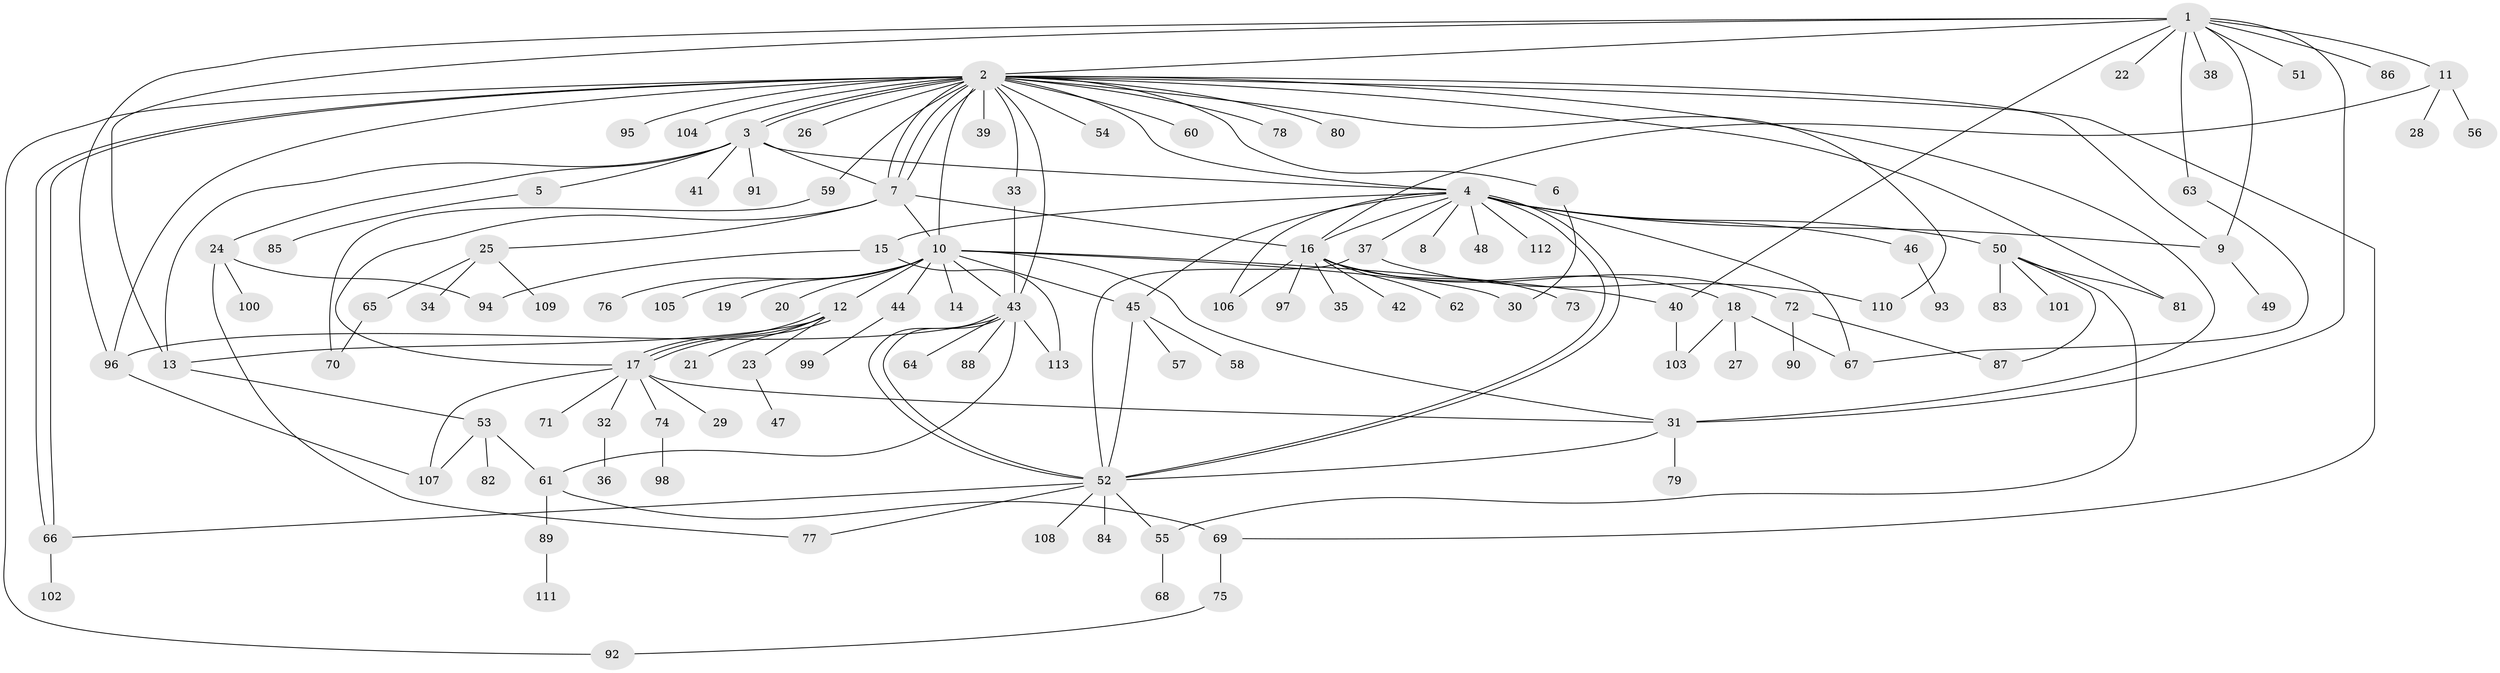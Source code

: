 // Generated by graph-tools (version 1.1) at 2025/49/03/09/25 03:49:49]
// undirected, 113 vertices, 162 edges
graph export_dot {
graph [start="1"]
  node [color=gray90,style=filled];
  1;
  2;
  3;
  4;
  5;
  6;
  7;
  8;
  9;
  10;
  11;
  12;
  13;
  14;
  15;
  16;
  17;
  18;
  19;
  20;
  21;
  22;
  23;
  24;
  25;
  26;
  27;
  28;
  29;
  30;
  31;
  32;
  33;
  34;
  35;
  36;
  37;
  38;
  39;
  40;
  41;
  42;
  43;
  44;
  45;
  46;
  47;
  48;
  49;
  50;
  51;
  52;
  53;
  54;
  55;
  56;
  57;
  58;
  59;
  60;
  61;
  62;
  63;
  64;
  65;
  66;
  67;
  68;
  69;
  70;
  71;
  72;
  73;
  74;
  75;
  76;
  77;
  78;
  79;
  80;
  81;
  82;
  83;
  84;
  85;
  86;
  87;
  88;
  89;
  90;
  91;
  92;
  93;
  94;
  95;
  96;
  97;
  98;
  99;
  100;
  101;
  102;
  103;
  104;
  105;
  106;
  107;
  108;
  109;
  110;
  111;
  112;
  113;
  1 -- 2;
  1 -- 9;
  1 -- 11;
  1 -- 13;
  1 -- 22;
  1 -- 31;
  1 -- 38;
  1 -- 40;
  1 -- 51;
  1 -- 63;
  1 -- 86;
  1 -- 96;
  2 -- 3;
  2 -- 3;
  2 -- 4;
  2 -- 6;
  2 -- 7;
  2 -- 7;
  2 -- 7;
  2 -- 9;
  2 -- 10;
  2 -- 26;
  2 -- 31;
  2 -- 33;
  2 -- 39;
  2 -- 43;
  2 -- 54;
  2 -- 59;
  2 -- 60;
  2 -- 66;
  2 -- 66;
  2 -- 69;
  2 -- 78;
  2 -- 80;
  2 -- 81;
  2 -- 92;
  2 -- 95;
  2 -- 96;
  2 -- 104;
  2 -- 110;
  3 -- 4;
  3 -- 5;
  3 -- 7;
  3 -- 13;
  3 -- 24;
  3 -- 41;
  3 -- 91;
  4 -- 8;
  4 -- 9;
  4 -- 15;
  4 -- 16;
  4 -- 37;
  4 -- 45;
  4 -- 46;
  4 -- 48;
  4 -- 50;
  4 -- 52;
  4 -- 52;
  4 -- 67;
  4 -- 106;
  4 -- 112;
  5 -- 85;
  6 -- 30;
  7 -- 10;
  7 -- 16;
  7 -- 17;
  7 -- 25;
  9 -- 49;
  10 -- 12;
  10 -- 14;
  10 -- 19;
  10 -- 20;
  10 -- 30;
  10 -- 31;
  10 -- 40;
  10 -- 43;
  10 -- 44;
  10 -- 45;
  10 -- 76;
  10 -- 105;
  11 -- 16;
  11 -- 28;
  11 -- 56;
  12 -- 13;
  12 -- 17;
  12 -- 17;
  12 -- 17;
  12 -- 21;
  12 -- 23;
  13 -- 53;
  15 -- 94;
  15 -- 113;
  16 -- 18;
  16 -- 35;
  16 -- 42;
  16 -- 62;
  16 -- 72;
  16 -- 73;
  16 -- 97;
  16 -- 106;
  17 -- 29;
  17 -- 31;
  17 -- 32;
  17 -- 71;
  17 -- 74;
  17 -- 107;
  18 -- 27;
  18 -- 67;
  18 -- 103;
  23 -- 47;
  24 -- 77;
  24 -- 94;
  24 -- 100;
  25 -- 34;
  25 -- 65;
  25 -- 109;
  31 -- 52;
  31 -- 79;
  32 -- 36;
  33 -- 43;
  37 -- 52;
  37 -- 110;
  40 -- 103;
  43 -- 52;
  43 -- 52;
  43 -- 61;
  43 -- 64;
  43 -- 88;
  43 -- 96;
  43 -- 113;
  44 -- 99;
  45 -- 52;
  45 -- 57;
  45 -- 58;
  46 -- 93;
  50 -- 55;
  50 -- 81;
  50 -- 83;
  50 -- 87;
  50 -- 101;
  52 -- 55;
  52 -- 66;
  52 -- 77;
  52 -- 84;
  52 -- 108;
  53 -- 61;
  53 -- 82;
  53 -- 107;
  55 -- 68;
  59 -- 70;
  61 -- 69;
  61 -- 89;
  63 -- 67;
  65 -- 70;
  66 -- 102;
  69 -- 75;
  72 -- 87;
  72 -- 90;
  74 -- 98;
  75 -- 92;
  89 -- 111;
  96 -- 107;
}
